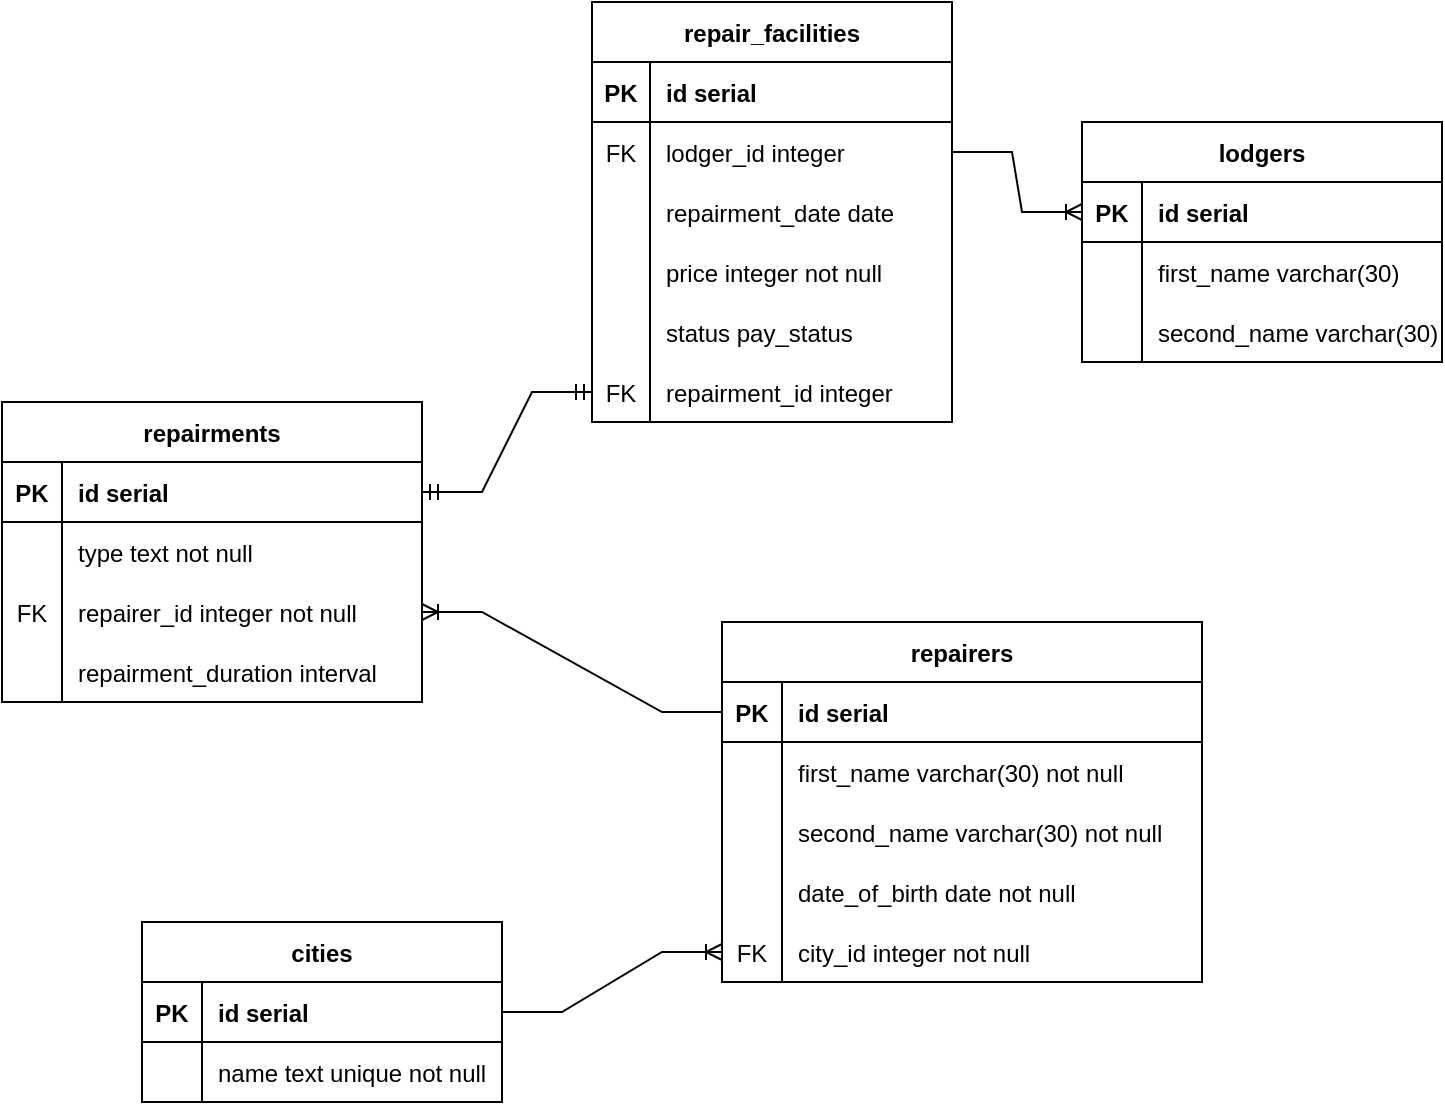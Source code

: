 <mxfile version="20.3.0" type="device"><diagram id="R2lEEEUBdFMjLlhIrx00" name="Page-1"><mxGraphModel dx="827" dy="602" grid="1" gridSize="10" guides="1" tooltips="1" connect="1" arrows="1" fold="1" page="1" pageScale="1" pageWidth="827" pageHeight="1169" math="0" shadow="0" extFonts="Permanent Marker^https://fonts.googleapis.com/css?family=Permanent+Marker"><root><mxCell id="0"/><mxCell id="1" parent="0"/><mxCell id="yAkFR2DgiShw1poOtMcD-1" value="repair_facilities" style="shape=table;startSize=30;container=1;collapsible=1;childLayout=tableLayout;fixedRows=1;rowLines=0;fontStyle=1;align=center;resizeLast=1;" parent="1" vertex="1"><mxGeometry x="345" y="90" width="180" height="210" as="geometry"/></mxCell><mxCell id="yAkFR2DgiShw1poOtMcD-2" value="" style="shape=tableRow;horizontal=0;startSize=0;swimlaneHead=0;swimlaneBody=0;fillColor=none;collapsible=0;dropTarget=0;points=[[0,0.5],[1,0.5]];portConstraint=eastwest;top=0;left=0;right=0;bottom=1;" parent="yAkFR2DgiShw1poOtMcD-1" vertex="1"><mxGeometry y="30" width="180" height="30" as="geometry"/></mxCell><mxCell id="yAkFR2DgiShw1poOtMcD-3" value="PK" style="shape=partialRectangle;connectable=0;fillColor=none;top=0;left=0;bottom=0;right=0;fontStyle=1;overflow=hidden;" parent="yAkFR2DgiShw1poOtMcD-2" vertex="1"><mxGeometry width="29" height="30" as="geometry"><mxRectangle width="29" height="30" as="alternateBounds"/></mxGeometry></mxCell><mxCell id="yAkFR2DgiShw1poOtMcD-4" value="id serial" style="shape=partialRectangle;connectable=0;fillColor=none;top=0;left=0;bottom=0;right=0;align=left;spacingLeft=6;fontStyle=1;overflow=hidden;" parent="yAkFR2DgiShw1poOtMcD-2" vertex="1"><mxGeometry x="29" width="151" height="30" as="geometry"><mxRectangle width="151" height="30" as="alternateBounds"/></mxGeometry></mxCell><mxCell id="vL1qPX5C2I9wipuDsIce-1" style="shape=tableRow;horizontal=0;startSize=0;swimlaneHead=0;swimlaneBody=0;fillColor=none;collapsible=0;dropTarget=0;points=[[0,0.5],[1,0.5]];portConstraint=eastwest;top=0;left=0;right=0;bottom=1;strokeColor=none;" vertex="1" parent="yAkFR2DgiShw1poOtMcD-1"><mxGeometry y="60" width="180" height="30" as="geometry"/></mxCell><mxCell id="vL1qPX5C2I9wipuDsIce-2" value="FK" style="shape=partialRectangle;connectable=0;fillColor=none;top=0;left=0;bottom=0;right=0;fontStyle=0;overflow=hidden;" vertex="1" parent="vL1qPX5C2I9wipuDsIce-1"><mxGeometry width="29" height="30" as="geometry"><mxRectangle width="29" height="30" as="alternateBounds"/></mxGeometry></mxCell><mxCell id="vL1qPX5C2I9wipuDsIce-3" value="lodger_id integer" style="shape=partialRectangle;connectable=0;fillColor=none;top=0;left=0;bottom=0;right=0;align=left;spacingLeft=6;fontStyle=0;overflow=hidden;strokeColor=default;" vertex="1" parent="vL1qPX5C2I9wipuDsIce-1"><mxGeometry x="29" width="151" height="30" as="geometry"><mxRectangle width="151" height="30" as="alternateBounds"/></mxGeometry></mxCell><mxCell id="yAkFR2DgiShw1poOtMcD-5" value="" style="shape=tableRow;horizontal=0;startSize=0;swimlaneHead=0;swimlaneBody=0;fillColor=none;collapsible=0;dropTarget=0;points=[[0,0.5],[1,0.5]];portConstraint=eastwest;top=0;left=0;right=0;bottom=0;strokeColor=default;" parent="yAkFR2DgiShw1poOtMcD-1" vertex="1"><mxGeometry y="90" width="180" height="30" as="geometry"/></mxCell><mxCell id="yAkFR2DgiShw1poOtMcD-6" value="" style="shape=partialRectangle;connectable=0;fillColor=none;top=0;left=0;bottom=0;right=0;editable=1;overflow=hidden;strokeColor=default;" parent="yAkFR2DgiShw1poOtMcD-5" vertex="1"><mxGeometry width="29" height="30" as="geometry"><mxRectangle width="29" height="30" as="alternateBounds"/></mxGeometry></mxCell><mxCell id="yAkFR2DgiShw1poOtMcD-7" value="repairment_date date" style="shape=partialRectangle;connectable=0;fillColor=none;top=0;left=0;bottom=0;right=0;align=left;spacingLeft=6;overflow=hidden;strokeColor=default;" parent="yAkFR2DgiShw1poOtMcD-5" vertex="1"><mxGeometry x="29" width="151" height="30" as="geometry"><mxRectangle width="151" height="30" as="alternateBounds"/></mxGeometry></mxCell><mxCell id="yAkFR2DgiShw1poOtMcD-8" value="" style="shape=tableRow;horizontal=0;startSize=0;swimlaneHead=0;swimlaneBody=0;fillColor=none;collapsible=0;dropTarget=0;points=[[0,0.5],[1,0.5]];portConstraint=eastwest;top=0;left=0;right=0;bottom=0;strokeColor=default;perimeterSpacing=1;" parent="yAkFR2DgiShw1poOtMcD-1" vertex="1"><mxGeometry y="120" width="180" height="30" as="geometry"/></mxCell><mxCell id="yAkFR2DgiShw1poOtMcD-9" value="" style="shape=partialRectangle;connectable=0;fillColor=none;top=0;left=0;bottom=0;right=0;editable=1;overflow=hidden;" parent="yAkFR2DgiShw1poOtMcD-8" vertex="1"><mxGeometry width="29" height="30" as="geometry"><mxRectangle width="29" height="30" as="alternateBounds"/></mxGeometry></mxCell><mxCell id="yAkFR2DgiShw1poOtMcD-10" value="price integer not null" style="shape=partialRectangle;connectable=0;fillColor=none;top=0;left=0;bottom=0;right=0;align=left;spacingLeft=6;overflow=hidden;" parent="yAkFR2DgiShw1poOtMcD-8" vertex="1"><mxGeometry x="29" width="151" height="30" as="geometry"><mxRectangle width="151" height="30" as="alternateBounds"/></mxGeometry></mxCell><mxCell id="yAkFR2DgiShw1poOtMcD-11" value="" style="shape=tableRow;horizontal=0;startSize=0;swimlaneHead=0;swimlaneBody=0;fillColor=none;collapsible=0;dropTarget=0;points=[[0,0.5],[1,0.5]];portConstraint=eastwest;top=0;left=0;right=0;bottom=0;" parent="yAkFR2DgiShw1poOtMcD-1" vertex="1"><mxGeometry y="150" width="180" height="30" as="geometry"/></mxCell><mxCell id="yAkFR2DgiShw1poOtMcD-12" value="" style="shape=partialRectangle;connectable=0;fillColor=none;top=0;left=0;bottom=0;right=0;editable=1;overflow=hidden;" parent="yAkFR2DgiShw1poOtMcD-11" vertex="1"><mxGeometry width="29" height="30" as="geometry"><mxRectangle width="29" height="30" as="alternateBounds"/></mxGeometry></mxCell><mxCell id="yAkFR2DgiShw1poOtMcD-13" value="status pay_status" style="shape=partialRectangle;connectable=0;fillColor=none;top=0;left=0;bottom=0;right=0;align=left;spacingLeft=6;overflow=hidden;" parent="yAkFR2DgiShw1poOtMcD-11" vertex="1"><mxGeometry x="29" width="151" height="30" as="geometry"><mxRectangle width="151" height="30" as="alternateBounds"/></mxGeometry></mxCell><mxCell id="yAkFR2DgiShw1poOtMcD-27" style="shape=tableRow;horizontal=0;startSize=0;swimlaneHead=0;swimlaneBody=0;fillColor=none;collapsible=0;dropTarget=0;points=[[0,0.5],[1,0.5]];portConstraint=eastwest;top=0;left=0;right=0;bottom=0;" parent="yAkFR2DgiShw1poOtMcD-1" vertex="1"><mxGeometry y="180" width="180" height="30" as="geometry"/></mxCell><mxCell id="yAkFR2DgiShw1poOtMcD-28" value="FK" style="shape=partialRectangle;connectable=0;fillColor=none;top=0;left=0;bottom=0;right=0;editable=1;overflow=hidden;" parent="yAkFR2DgiShw1poOtMcD-27" vertex="1"><mxGeometry width="29" height="30" as="geometry"><mxRectangle width="29" height="30" as="alternateBounds"/></mxGeometry></mxCell><mxCell id="yAkFR2DgiShw1poOtMcD-29" value="repairment_id integer" style="shape=partialRectangle;connectable=0;fillColor=none;top=0;left=0;bottom=0;right=0;align=left;spacingLeft=6;overflow=hidden;" parent="yAkFR2DgiShw1poOtMcD-27" vertex="1"><mxGeometry x="29" width="151" height="30" as="geometry"><mxRectangle width="151" height="30" as="alternateBounds"/></mxGeometry></mxCell><mxCell id="yAkFR2DgiShw1poOtMcD-14" value="repairments" style="shape=table;startSize=30;container=1;collapsible=1;childLayout=tableLayout;fixedRows=1;rowLines=0;fontStyle=1;align=center;resizeLast=1;" parent="1" vertex="1"><mxGeometry x="50" y="290" width="210" height="150" as="geometry"/></mxCell><mxCell id="yAkFR2DgiShw1poOtMcD-15" value="" style="shape=tableRow;horizontal=0;startSize=0;swimlaneHead=0;swimlaneBody=0;fillColor=none;collapsible=0;dropTarget=0;points=[[0,0.5],[1,0.5]];portConstraint=eastwest;top=0;left=0;right=0;bottom=1;" parent="yAkFR2DgiShw1poOtMcD-14" vertex="1"><mxGeometry y="30" width="210" height="30" as="geometry"/></mxCell><mxCell id="yAkFR2DgiShw1poOtMcD-16" value="PK" style="shape=partialRectangle;connectable=0;fillColor=none;top=0;left=0;bottom=0;right=0;fontStyle=1;overflow=hidden;" parent="yAkFR2DgiShw1poOtMcD-15" vertex="1"><mxGeometry width="30" height="30" as="geometry"><mxRectangle width="30" height="30" as="alternateBounds"/></mxGeometry></mxCell><mxCell id="yAkFR2DgiShw1poOtMcD-17" value="id serial" style="shape=partialRectangle;connectable=0;fillColor=none;top=0;left=0;bottom=0;right=0;align=left;spacingLeft=6;fontStyle=1;overflow=hidden;" parent="yAkFR2DgiShw1poOtMcD-15" vertex="1"><mxGeometry x="30" width="180" height="30" as="geometry"><mxRectangle width="180" height="30" as="alternateBounds"/></mxGeometry></mxCell><mxCell id="yAkFR2DgiShw1poOtMcD-18" value="" style="shape=tableRow;horizontal=0;startSize=0;swimlaneHead=0;swimlaneBody=0;fillColor=none;collapsible=0;dropTarget=0;points=[[0,0.5],[1,0.5]];portConstraint=eastwest;top=0;left=0;right=0;bottom=0;" parent="yAkFR2DgiShw1poOtMcD-14" vertex="1"><mxGeometry y="60" width="210" height="30" as="geometry"/></mxCell><mxCell id="yAkFR2DgiShw1poOtMcD-19" value="" style="shape=partialRectangle;connectable=0;fillColor=none;top=0;left=0;bottom=0;right=0;editable=1;overflow=hidden;" parent="yAkFR2DgiShw1poOtMcD-18" vertex="1"><mxGeometry width="30" height="30" as="geometry"><mxRectangle width="30" height="30" as="alternateBounds"/></mxGeometry></mxCell><mxCell id="yAkFR2DgiShw1poOtMcD-20" value="type text not null" style="shape=partialRectangle;connectable=0;fillColor=none;top=0;left=0;bottom=0;right=0;align=left;spacingLeft=6;overflow=hidden;" parent="yAkFR2DgiShw1poOtMcD-18" vertex="1"><mxGeometry x="30" width="180" height="30" as="geometry"><mxRectangle width="180" height="30" as="alternateBounds"/></mxGeometry></mxCell><mxCell id="yAkFR2DgiShw1poOtMcD-24" value="" style="shape=tableRow;horizontal=0;startSize=0;swimlaneHead=0;swimlaneBody=0;fillColor=none;collapsible=0;dropTarget=0;points=[[0,0.5],[1,0.5]];portConstraint=eastwest;top=0;left=0;right=0;bottom=0;" parent="yAkFR2DgiShw1poOtMcD-14" vertex="1"><mxGeometry y="90" width="210" height="30" as="geometry"/></mxCell><mxCell id="yAkFR2DgiShw1poOtMcD-25" value="FK" style="shape=partialRectangle;connectable=0;fillColor=none;top=0;left=0;bottom=0;right=0;editable=1;overflow=hidden;" parent="yAkFR2DgiShw1poOtMcD-24" vertex="1"><mxGeometry width="30" height="30" as="geometry"><mxRectangle width="30" height="30" as="alternateBounds"/></mxGeometry></mxCell><mxCell id="yAkFR2DgiShw1poOtMcD-26" value="repairer_id integer not null" style="shape=partialRectangle;connectable=0;fillColor=none;top=0;left=0;bottom=0;right=0;align=left;spacingLeft=6;overflow=hidden;" parent="yAkFR2DgiShw1poOtMcD-24" vertex="1"><mxGeometry x="30" width="180" height="30" as="geometry"><mxRectangle width="180" height="30" as="alternateBounds"/></mxGeometry></mxCell><mxCell id="yAkFR2DgiShw1poOtMcD-30" style="shape=tableRow;horizontal=0;startSize=0;swimlaneHead=0;swimlaneBody=0;fillColor=none;collapsible=0;dropTarget=0;points=[[0,0.5],[1,0.5]];portConstraint=eastwest;top=0;left=0;right=0;bottom=0;" parent="yAkFR2DgiShw1poOtMcD-14" vertex="1"><mxGeometry y="120" width="210" height="30" as="geometry"/></mxCell><mxCell id="yAkFR2DgiShw1poOtMcD-31" style="shape=partialRectangle;connectable=0;fillColor=none;top=0;left=0;bottom=0;right=0;editable=1;overflow=hidden;" parent="yAkFR2DgiShw1poOtMcD-30" vertex="1"><mxGeometry width="30" height="30" as="geometry"><mxRectangle width="30" height="30" as="alternateBounds"/></mxGeometry></mxCell><mxCell id="yAkFR2DgiShw1poOtMcD-32" value="repairment_duration interval" style="shape=partialRectangle;connectable=0;fillColor=none;top=0;left=0;bottom=0;right=0;align=left;spacingLeft=6;overflow=hidden;" parent="yAkFR2DgiShw1poOtMcD-30" vertex="1"><mxGeometry x="30" width="180" height="30" as="geometry"><mxRectangle width="180" height="30" as="alternateBounds"/></mxGeometry></mxCell><mxCell id="yAkFR2DgiShw1poOtMcD-33" value="" style="edgeStyle=entityRelationEdgeStyle;fontSize=12;html=1;endArrow=ERmandOne;startArrow=ERmandOne;rounded=0;exitX=1;exitY=0.5;exitDx=0;exitDy=0;" parent="1" source="yAkFR2DgiShw1poOtMcD-15" target="yAkFR2DgiShw1poOtMcD-27" edge="1"><mxGeometry width="100" height="100" relative="1" as="geometry"><mxPoint x="320" y="450" as="sourcePoint"/><mxPoint x="420" y="350" as="targetPoint"/></mxGeometry></mxCell><mxCell id="yAkFR2DgiShw1poOtMcD-34" value="repairers" style="shape=table;startSize=30;container=1;collapsible=1;childLayout=tableLayout;fixedRows=1;rowLines=0;fontStyle=1;align=center;resizeLast=1;" parent="1" vertex="1"><mxGeometry x="410" y="400" width="240" height="180" as="geometry"/></mxCell><mxCell id="yAkFR2DgiShw1poOtMcD-35" value="" style="shape=tableRow;horizontal=0;startSize=0;swimlaneHead=0;swimlaneBody=0;fillColor=none;collapsible=0;dropTarget=0;points=[[0,0.5],[1,0.5]];portConstraint=eastwest;top=0;left=0;right=0;bottom=1;" parent="yAkFR2DgiShw1poOtMcD-34" vertex="1"><mxGeometry y="30" width="240" height="30" as="geometry"/></mxCell><mxCell id="yAkFR2DgiShw1poOtMcD-36" value="PK" style="shape=partialRectangle;connectable=0;fillColor=none;top=0;left=0;bottom=0;right=0;fontStyle=1;overflow=hidden;" parent="yAkFR2DgiShw1poOtMcD-35" vertex="1"><mxGeometry width="30" height="30" as="geometry"><mxRectangle width="30" height="30" as="alternateBounds"/></mxGeometry></mxCell><mxCell id="yAkFR2DgiShw1poOtMcD-37" value="id serial" style="shape=partialRectangle;connectable=0;fillColor=none;top=0;left=0;bottom=0;right=0;align=left;spacingLeft=6;fontStyle=1;overflow=hidden;" parent="yAkFR2DgiShw1poOtMcD-35" vertex="1"><mxGeometry x="30" width="210" height="30" as="geometry"><mxRectangle width="210" height="30" as="alternateBounds"/></mxGeometry></mxCell><mxCell id="yAkFR2DgiShw1poOtMcD-38" value="" style="shape=tableRow;horizontal=0;startSize=0;swimlaneHead=0;swimlaneBody=0;fillColor=none;collapsible=0;dropTarget=0;points=[[0,0.5],[1,0.5]];portConstraint=eastwest;top=0;left=0;right=0;bottom=0;" parent="yAkFR2DgiShw1poOtMcD-34" vertex="1"><mxGeometry y="60" width="240" height="30" as="geometry"/></mxCell><mxCell id="yAkFR2DgiShw1poOtMcD-39" value="" style="shape=partialRectangle;connectable=0;fillColor=none;top=0;left=0;bottom=0;right=0;editable=1;overflow=hidden;" parent="yAkFR2DgiShw1poOtMcD-38" vertex="1"><mxGeometry width="30" height="30" as="geometry"><mxRectangle width="30" height="30" as="alternateBounds"/></mxGeometry></mxCell><mxCell id="yAkFR2DgiShw1poOtMcD-40" value="first_name varchar(30) not null" style="shape=partialRectangle;connectable=0;fillColor=none;top=0;left=0;bottom=0;right=0;align=left;spacingLeft=6;overflow=hidden;" parent="yAkFR2DgiShw1poOtMcD-38" vertex="1"><mxGeometry x="30" width="210" height="30" as="geometry"><mxRectangle width="210" height="30" as="alternateBounds"/></mxGeometry></mxCell><mxCell id="yAkFR2DgiShw1poOtMcD-41" value="" style="shape=tableRow;horizontal=0;startSize=0;swimlaneHead=0;swimlaneBody=0;fillColor=none;collapsible=0;dropTarget=0;points=[[0,0.5],[1,0.5]];portConstraint=eastwest;top=0;left=0;right=0;bottom=0;" parent="yAkFR2DgiShw1poOtMcD-34" vertex="1"><mxGeometry y="90" width="240" height="30" as="geometry"/></mxCell><mxCell id="yAkFR2DgiShw1poOtMcD-42" value="" style="shape=partialRectangle;connectable=0;fillColor=none;top=0;left=0;bottom=0;right=0;editable=1;overflow=hidden;" parent="yAkFR2DgiShw1poOtMcD-41" vertex="1"><mxGeometry width="30" height="30" as="geometry"><mxRectangle width="30" height="30" as="alternateBounds"/></mxGeometry></mxCell><mxCell id="yAkFR2DgiShw1poOtMcD-43" value="second_name varchar(30) not null" style="shape=partialRectangle;connectable=0;fillColor=none;top=0;left=0;bottom=0;right=0;align=left;spacingLeft=6;overflow=hidden;" parent="yAkFR2DgiShw1poOtMcD-41" vertex="1"><mxGeometry x="30" width="210" height="30" as="geometry"><mxRectangle width="210" height="30" as="alternateBounds"/></mxGeometry></mxCell><mxCell id="yAkFR2DgiShw1poOtMcD-44" value="" style="shape=tableRow;horizontal=0;startSize=0;swimlaneHead=0;swimlaneBody=0;fillColor=none;collapsible=0;dropTarget=0;points=[[0,0.5],[1,0.5]];portConstraint=eastwest;top=0;left=0;right=0;bottom=0;" parent="yAkFR2DgiShw1poOtMcD-34" vertex="1"><mxGeometry y="120" width="240" height="30" as="geometry"/></mxCell><mxCell id="yAkFR2DgiShw1poOtMcD-45" value="" style="shape=partialRectangle;connectable=0;fillColor=none;top=0;left=0;bottom=0;right=0;editable=1;overflow=hidden;" parent="yAkFR2DgiShw1poOtMcD-44" vertex="1"><mxGeometry width="30" height="30" as="geometry"><mxRectangle width="30" height="30" as="alternateBounds"/></mxGeometry></mxCell><mxCell id="yAkFR2DgiShw1poOtMcD-46" value="date_of_birth date not null" style="shape=partialRectangle;connectable=0;fillColor=none;top=0;left=0;bottom=0;right=0;align=left;spacingLeft=6;overflow=hidden;" parent="yAkFR2DgiShw1poOtMcD-44" vertex="1"><mxGeometry x="30" width="210" height="30" as="geometry"><mxRectangle width="210" height="30" as="alternateBounds"/></mxGeometry></mxCell><mxCell id="yAkFR2DgiShw1poOtMcD-48" style="shape=tableRow;horizontal=0;startSize=0;swimlaneHead=0;swimlaneBody=0;fillColor=none;collapsible=0;dropTarget=0;points=[[0,0.5],[1,0.5]];portConstraint=eastwest;top=0;left=0;right=0;bottom=0;" parent="yAkFR2DgiShw1poOtMcD-34" vertex="1"><mxGeometry y="150" width="240" height="30" as="geometry"/></mxCell><mxCell id="yAkFR2DgiShw1poOtMcD-49" value="FK" style="shape=partialRectangle;connectable=0;fillColor=none;top=0;left=0;bottom=0;right=0;editable=1;overflow=hidden;" parent="yAkFR2DgiShw1poOtMcD-48" vertex="1"><mxGeometry width="30" height="30" as="geometry"><mxRectangle width="30" height="30" as="alternateBounds"/></mxGeometry></mxCell><mxCell id="yAkFR2DgiShw1poOtMcD-50" value="city_id integer not null" style="shape=partialRectangle;connectable=0;fillColor=none;top=0;left=0;bottom=0;right=0;align=left;spacingLeft=6;overflow=hidden;" parent="yAkFR2DgiShw1poOtMcD-48" vertex="1"><mxGeometry x="30" width="210" height="30" as="geometry"><mxRectangle width="210" height="30" as="alternateBounds"/></mxGeometry></mxCell><mxCell id="yAkFR2DgiShw1poOtMcD-47" value="" style="edgeStyle=entityRelationEdgeStyle;fontSize=12;html=1;endArrow=ERoneToMany;rounded=0;exitX=0;exitY=0.5;exitDx=0;exitDy=0;entryX=1;entryY=0.5;entryDx=0;entryDy=0;" parent="1" source="yAkFR2DgiShw1poOtMcD-35" target="yAkFR2DgiShw1poOtMcD-24" edge="1"><mxGeometry width="100" height="100" relative="1" as="geometry"><mxPoint x="320" y="450" as="sourcePoint"/><mxPoint x="310" y="370" as="targetPoint"/></mxGeometry></mxCell><mxCell id="yAkFR2DgiShw1poOtMcD-51" value="cities" style="shape=table;startSize=30;container=1;collapsible=1;childLayout=tableLayout;fixedRows=1;rowLines=0;fontStyle=1;align=center;resizeLast=1;" parent="1" vertex="1"><mxGeometry x="120" y="550" width="180" height="90" as="geometry"/></mxCell><mxCell id="yAkFR2DgiShw1poOtMcD-52" value="" style="shape=tableRow;horizontal=0;startSize=0;swimlaneHead=0;swimlaneBody=0;fillColor=none;collapsible=0;dropTarget=0;points=[[0,0.5],[1,0.5]];portConstraint=eastwest;top=0;left=0;right=0;bottom=1;" parent="yAkFR2DgiShw1poOtMcD-51" vertex="1"><mxGeometry y="30" width="180" height="30" as="geometry"/></mxCell><mxCell id="yAkFR2DgiShw1poOtMcD-53" value="PK" style="shape=partialRectangle;connectable=0;fillColor=none;top=0;left=0;bottom=0;right=0;fontStyle=1;overflow=hidden;" parent="yAkFR2DgiShw1poOtMcD-52" vertex="1"><mxGeometry width="30" height="30" as="geometry"><mxRectangle width="30" height="30" as="alternateBounds"/></mxGeometry></mxCell><mxCell id="yAkFR2DgiShw1poOtMcD-54" value="id serial" style="shape=partialRectangle;connectable=0;fillColor=none;top=0;left=0;bottom=0;right=0;align=left;spacingLeft=6;fontStyle=1;overflow=hidden;" parent="yAkFR2DgiShw1poOtMcD-52" vertex="1"><mxGeometry x="30" width="150" height="30" as="geometry"><mxRectangle width="150" height="30" as="alternateBounds"/></mxGeometry></mxCell><mxCell id="yAkFR2DgiShw1poOtMcD-55" value="" style="shape=tableRow;horizontal=0;startSize=0;swimlaneHead=0;swimlaneBody=0;fillColor=none;collapsible=0;dropTarget=0;points=[[0,0.5],[1,0.5]];portConstraint=eastwest;top=0;left=0;right=0;bottom=0;" parent="yAkFR2DgiShw1poOtMcD-51" vertex="1"><mxGeometry y="60" width="180" height="30" as="geometry"/></mxCell><mxCell id="yAkFR2DgiShw1poOtMcD-56" value="" style="shape=partialRectangle;connectable=0;fillColor=none;top=0;left=0;bottom=0;right=0;editable=1;overflow=hidden;" parent="yAkFR2DgiShw1poOtMcD-55" vertex="1"><mxGeometry width="30" height="30" as="geometry"><mxRectangle width="30" height="30" as="alternateBounds"/></mxGeometry></mxCell><mxCell id="yAkFR2DgiShw1poOtMcD-57" value="name text unique not null" style="shape=partialRectangle;connectable=0;fillColor=none;top=0;left=0;bottom=0;right=0;align=left;spacingLeft=6;overflow=hidden;" parent="yAkFR2DgiShw1poOtMcD-55" vertex="1"><mxGeometry x="30" width="150" height="30" as="geometry"><mxRectangle width="150" height="30" as="alternateBounds"/></mxGeometry></mxCell><mxCell id="yAkFR2DgiShw1poOtMcD-65" value="" style="edgeStyle=entityRelationEdgeStyle;fontSize=12;html=1;endArrow=ERoneToMany;rounded=0;exitX=1;exitY=0.5;exitDx=0;exitDy=0;entryX=0;entryY=0.5;entryDx=0;entryDy=0;" parent="1" source="yAkFR2DgiShw1poOtMcD-52" target="yAkFR2DgiShw1poOtMcD-48" edge="1"><mxGeometry width="100" height="100" relative="1" as="geometry"><mxPoint x="240" y="500" as="sourcePoint"/><mxPoint x="340" y="400" as="targetPoint"/></mxGeometry></mxCell><mxCell id="vL1qPX5C2I9wipuDsIce-4" value="lodgers" style="shape=table;startSize=30;container=1;collapsible=1;childLayout=tableLayout;fixedRows=1;rowLines=0;fontStyle=1;align=center;resizeLast=1;strokeColor=default;" vertex="1" parent="1"><mxGeometry x="590" y="150" width="180" height="120" as="geometry"/></mxCell><mxCell id="vL1qPX5C2I9wipuDsIce-5" value="" style="shape=tableRow;horizontal=0;startSize=0;swimlaneHead=0;swimlaneBody=0;fillColor=none;collapsible=0;dropTarget=0;points=[[0,0.5],[1,0.5]];portConstraint=eastwest;top=0;left=0;right=0;bottom=1;strokeColor=default;" vertex="1" parent="vL1qPX5C2I9wipuDsIce-4"><mxGeometry y="30" width="180" height="30" as="geometry"/></mxCell><mxCell id="vL1qPX5C2I9wipuDsIce-6" value="PK" style="shape=partialRectangle;connectable=0;fillColor=none;top=0;left=0;bottom=0;right=0;fontStyle=1;overflow=hidden;strokeColor=default;" vertex="1" parent="vL1qPX5C2I9wipuDsIce-5"><mxGeometry width="30" height="30" as="geometry"><mxRectangle width="30" height="30" as="alternateBounds"/></mxGeometry></mxCell><mxCell id="vL1qPX5C2I9wipuDsIce-7" value="id serial" style="shape=partialRectangle;connectable=0;fillColor=none;top=0;left=0;bottom=0;right=0;align=left;spacingLeft=6;fontStyle=1;overflow=hidden;strokeColor=default;" vertex="1" parent="vL1qPX5C2I9wipuDsIce-5"><mxGeometry x="30" width="150" height="30" as="geometry"><mxRectangle width="150" height="30" as="alternateBounds"/></mxGeometry></mxCell><mxCell id="vL1qPX5C2I9wipuDsIce-8" value="" style="shape=tableRow;horizontal=0;startSize=0;swimlaneHead=0;swimlaneBody=0;fillColor=none;collapsible=0;dropTarget=0;points=[[0,0.5],[1,0.5]];portConstraint=eastwest;top=0;left=0;right=0;bottom=0;strokeColor=default;" vertex="1" parent="vL1qPX5C2I9wipuDsIce-4"><mxGeometry y="60" width="180" height="30" as="geometry"/></mxCell><mxCell id="vL1qPX5C2I9wipuDsIce-9" value="" style="shape=partialRectangle;connectable=0;fillColor=none;top=0;left=0;bottom=0;right=0;editable=1;overflow=hidden;strokeColor=default;" vertex="1" parent="vL1qPX5C2I9wipuDsIce-8"><mxGeometry width="30" height="30" as="geometry"><mxRectangle width="30" height="30" as="alternateBounds"/></mxGeometry></mxCell><mxCell id="vL1qPX5C2I9wipuDsIce-10" value="first_name varchar(30)" style="shape=partialRectangle;connectable=0;fillColor=none;top=0;left=0;bottom=0;right=0;align=left;spacingLeft=6;overflow=hidden;strokeColor=default;" vertex="1" parent="vL1qPX5C2I9wipuDsIce-8"><mxGeometry x="30" width="150" height="30" as="geometry"><mxRectangle width="150" height="30" as="alternateBounds"/></mxGeometry></mxCell><mxCell id="vL1qPX5C2I9wipuDsIce-11" value="" style="shape=tableRow;horizontal=0;startSize=0;swimlaneHead=0;swimlaneBody=0;fillColor=none;collapsible=0;dropTarget=0;points=[[0,0.5],[1,0.5]];portConstraint=eastwest;top=0;left=0;right=0;bottom=0;strokeColor=default;" vertex="1" parent="vL1qPX5C2I9wipuDsIce-4"><mxGeometry y="90" width="180" height="30" as="geometry"/></mxCell><mxCell id="vL1qPX5C2I9wipuDsIce-12" value="" style="shape=partialRectangle;connectable=0;fillColor=none;top=0;left=0;bottom=0;right=0;editable=1;overflow=hidden;strokeColor=default;" vertex="1" parent="vL1qPX5C2I9wipuDsIce-11"><mxGeometry width="30" height="30" as="geometry"><mxRectangle width="30" height="30" as="alternateBounds"/></mxGeometry></mxCell><mxCell id="vL1qPX5C2I9wipuDsIce-13" value="second_name varchar(30)" style="shape=partialRectangle;connectable=0;fillColor=none;top=0;left=0;bottom=0;right=0;align=left;spacingLeft=6;overflow=hidden;strokeColor=default;" vertex="1" parent="vL1qPX5C2I9wipuDsIce-11"><mxGeometry x="30" width="150" height="30" as="geometry"><mxRectangle width="150" height="30" as="alternateBounds"/></mxGeometry></mxCell><mxCell id="vL1qPX5C2I9wipuDsIce-17" value="" style="edgeStyle=entityRelationEdgeStyle;fontSize=12;html=1;endArrow=ERoneToMany;rounded=0;entryX=0;entryY=0.5;entryDx=0;entryDy=0;exitX=1;exitY=0.5;exitDx=0;exitDy=0;" edge="1" parent="1" source="vL1qPX5C2I9wipuDsIce-1" target="vL1qPX5C2I9wipuDsIce-5"><mxGeometry width="100" height="100" relative="1" as="geometry"><mxPoint x="540" y="210" as="sourcePoint"/><mxPoint x="490" y="260" as="targetPoint"/></mxGeometry></mxCell></root></mxGraphModel></diagram></mxfile>